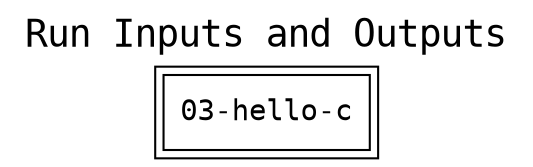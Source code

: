 

digraph cpr_run {
rankdir=LR
fontname=Courier; fontsize=18; labelloc=t
label="Run Inputs and Outputs"

node[shape=box style="filled" fillcolor="#FFFFFF" peripheries=2 fontname=Courier]
"run" [label="03-hello-c"]

subgraph cluster_input_files { label=""; color=white; penwidth=0
subgraph cluster_input_files_inner { label=""; color=white
node[shape=box style="rounded,filled" fillcolor="#FFFFCC" peripheries=1 fontname=Helvetica]

}}



subgraph cluster_output_files { label=""; color=white; penwidth=0
subgraph cluster_output_files_inner { label=""; color=white
node[shape=box style="rounded,filled" fillcolor="#FFFFCC" peripheries=1 fontname=Helvetica]

}}



}

